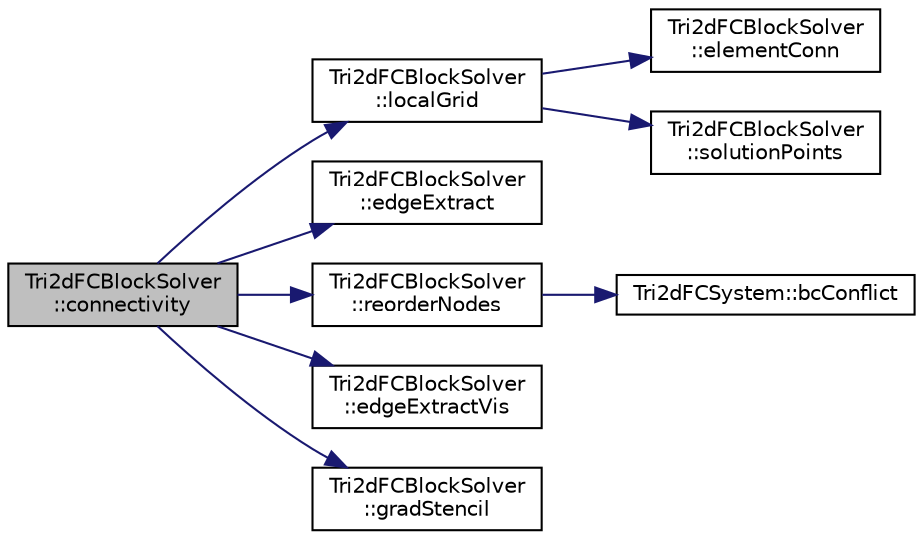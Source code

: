 digraph "Tri2dFCBlockSolver::connectivity"
{
  edge [fontname="Helvetica",fontsize="10",labelfontname="Helvetica",labelfontsize="10"];
  node [fontname="Helvetica",fontsize="10",shape=record];
  rankdir="LR";
  Node1 [label="Tri2dFCBlockSolver\l::connectivity",height=0.2,width=0.4,color="black", fillcolor="grey75", style="filled" fontcolor="black"];
  Node1 -> Node2 [color="midnightblue",fontsize="10",style="solid",fontname="Helvetica"];
  Node2 [label="Tri2dFCBlockSolver\l::localGrid",height=0.2,width=0.4,color="black", fillcolor="white", style="filled",URL="$classTri2dFCBlockSolver.html#a08cbc8b71d16504b1a386b777682d214",tooltip="Form local grid based on global grid. "];
  Node2 -> Node3 [color="midnightblue",fontsize="10",style="solid",fontname="Helvetica"];
  Node3 [label="Tri2dFCBlockSolver\l::elementConn",height=0.2,width=0.4,color="black", fillcolor="white", style="filled",URL="$classTri2dFCBlockSolver.html#aa146d879159be3c428158991284ea335",tooltip="Returns solution point locations in the standard equilateral triangle. "];
  Node2 -> Node4 [color="midnightblue",fontsize="10",style="solid",fontname="Helvetica"];
  Node4 [label="Tri2dFCBlockSolver\l::solutionPoints",height=0.2,width=0.4,color="black", fillcolor="white", style="filled",URL="$classTri2dFCBlockSolver.html#af85bea6048c0c2ad865934e8e109968d",tooltip="Returns solution point locations in the standard equilateral triangle. "];
  Node1 -> Node5 [color="midnightblue",fontsize="10",style="solid",fontname="Helvetica"];
  Node5 [label="Tri2dFCBlockSolver\l::edgeExtract",height=0.2,width=0.4,color="black", fillcolor="white", style="filled",URL="$classTri2dFCBlockSolver.html#a10e5813f99c5b9e54889c9a76cfc5a8c",tooltip="Form edge data structure. "];
  Node1 -> Node6 [color="midnightblue",fontsize="10",style="solid",fontname="Helvetica"];
  Node6 [label="Tri2dFCBlockSolver\l::reorderNodes",height=0.2,width=0.4,color="black", fillcolor="white", style="filled",URL="$classTri2dFCBlockSolver.html#af7483365b579892d85920a8c908c62b2",tooltip="Reorder nodes with boundary nodes at the end of the list. "];
  Node6 -> Node7 [color="midnightblue",fontsize="10",style="solid",fontname="Helvetica"];
  Node7 [label="Tri2dFCSystem::bcConflict",height=0.2,width=0.4,color="black", fillcolor="white", style="filled",URL="$classTri2dFCSystem.html#ad839110e54f7641a67ecf083a8d53bbe",tooltip="Resolves boundary conflicts at sharp corners. "];
  Node1 -> Node8 [color="midnightblue",fontsize="10",style="solid",fontname="Helvetica"];
  Node8 [label="Tri2dFCBlockSolver\l::edgeExtractVis",height=0.2,width=0.4,color="black", fillcolor="white", style="filled",URL="$classTri2dFCBlockSolver.html#ad752d9c58a355f588f986e4634833b56",tooltip="Extract edge data structure for viscous terms. "];
  Node1 -> Node9 [color="midnightblue",fontsize="10",style="solid",fontname="Helvetica"];
  Node9 [label="Tri2dFCBlockSolver\l::gradStencil",height=0.2,width=0.4,color="black", fillcolor="white", style="filled",URL="$classTri2dFCBlockSolver.html#a3b0bcd4a353dcfa209dadb97cabbfaa8",tooltip="Form FEM gradient stencils. "];
}
